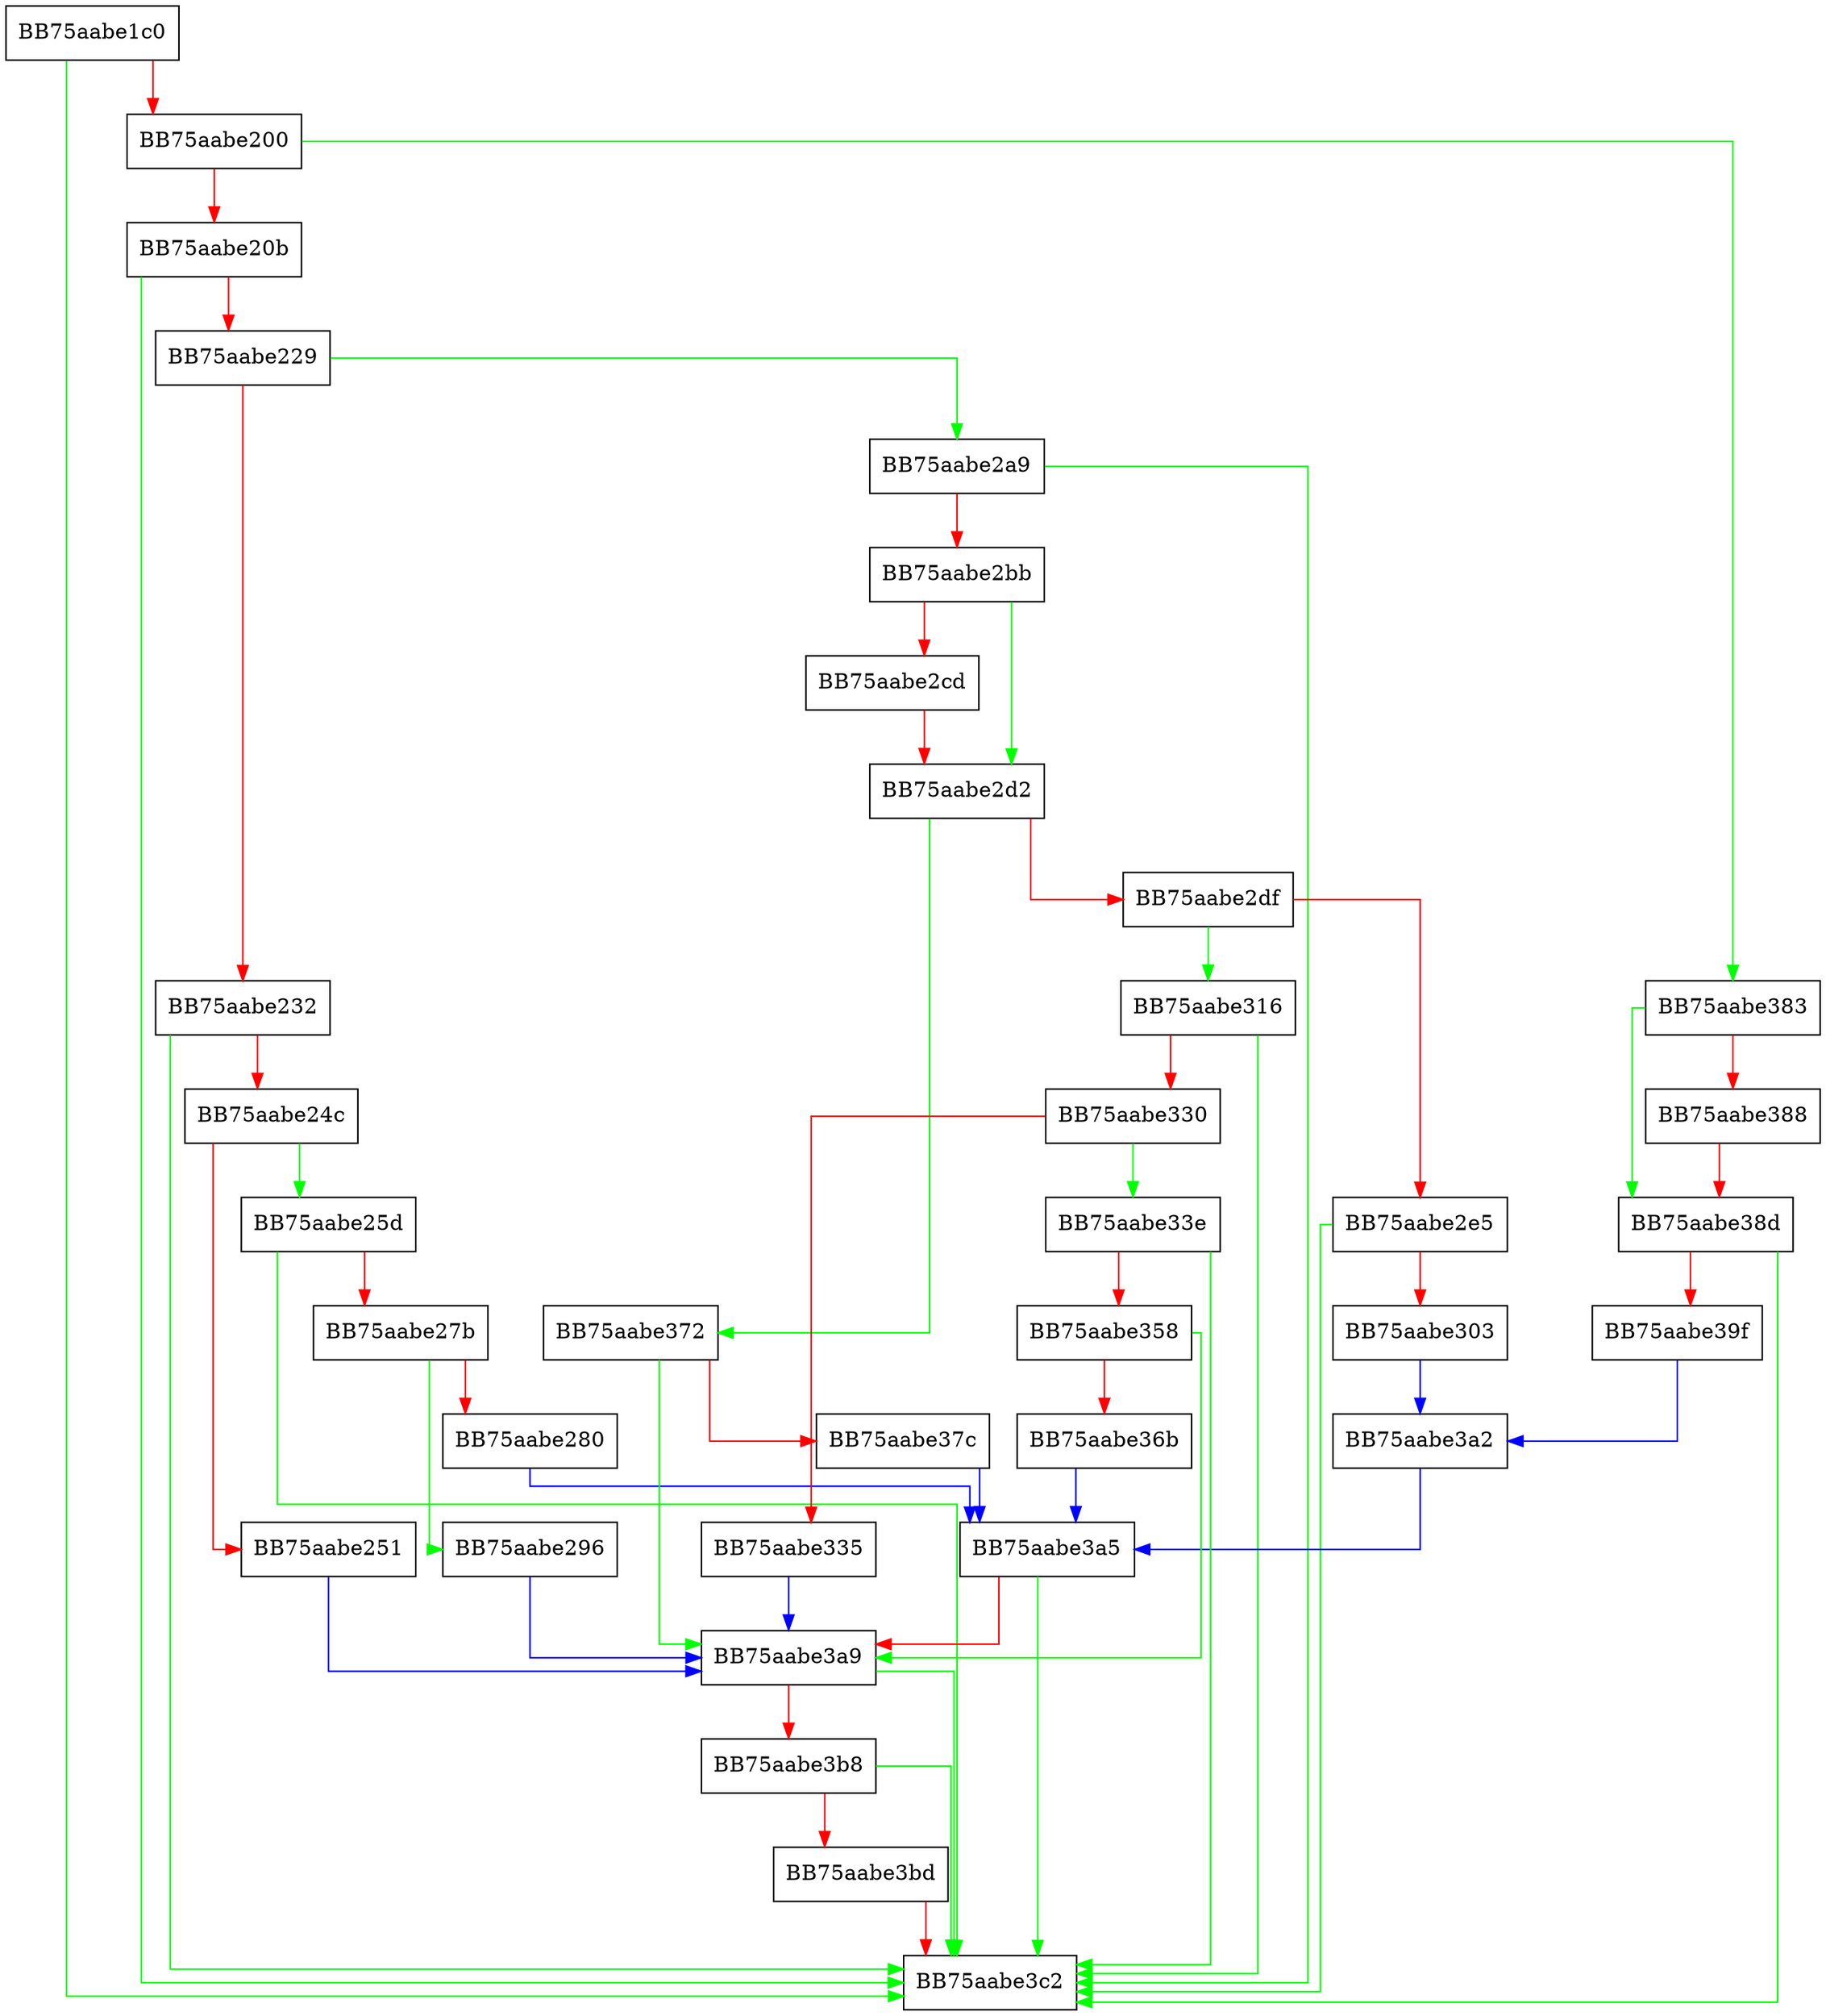 digraph getLength {
  node [shape="box"];
  graph [splines=ortho];
  BB75aabe1c0 -> BB75aabe3c2 [color="green"];
  BB75aabe1c0 -> BB75aabe200 [color="red"];
  BB75aabe200 -> BB75aabe383 [color="green"];
  BB75aabe200 -> BB75aabe20b [color="red"];
  BB75aabe20b -> BB75aabe3c2 [color="green"];
  BB75aabe20b -> BB75aabe229 [color="red"];
  BB75aabe229 -> BB75aabe2a9 [color="green"];
  BB75aabe229 -> BB75aabe232 [color="red"];
  BB75aabe232 -> BB75aabe3c2 [color="green"];
  BB75aabe232 -> BB75aabe24c [color="red"];
  BB75aabe24c -> BB75aabe25d [color="green"];
  BB75aabe24c -> BB75aabe251 [color="red"];
  BB75aabe251 -> BB75aabe3a9 [color="blue"];
  BB75aabe25d -> BB75aabe3c2 [color="green"];
  BB75aabe25d -> BB75aabe27b [color="red"];
  BB75aabe27b -> BB75aabe296 [color="green"];
  BB75aabe27b -> BB75aabe280 [color="red"];
  BB75aabe280 -> BB75aabe3a5 [color="blue"];
  BB75aabe296 -> BB75aabe3a9 [color="blue"];
  BB75aabe2a9 -> BB75aabe3c2 [color="green"];
  BB75aabe2a9 -> BB75aabe2bb [color="red"];
  BB75aabe2bb -> BB75aabe2d2 [color="green"];
  BB75aabe2bb -> BB75aabe2cd [color="red"];
  BB75aabe2cd -> BB75aabe2d2 [color="red"];
  BB75aabe2d2 -> BB75aabe372 [color="green"];
  BB75aabe2d2 -> BB75aabe2df [color="red"];
  BB75aabe2df -> BB75aabe316 [color="green"];
  BB75aabe2df -> BB75aabe2e5 [color="red"];
  BB75aabe2e5 -> BB75aabe3c2 [color="green"];
  BB75aabe2e5 -> BB75aabe303 [color="red"];
  BB75aabe303 -> BB75aabe3a2 [color="blue"];
  BB75aabe316 -> BB75aabe3c2 [color="green"];
  BB75aabe316 -> BB75aabe330 [color="red"];
  BB75aabe330 -> BB75aabe33e [color="green"];
  BB75aabe330 -> BB75aabe335 [color="red"];
  BB75aabe335 -> BB75aabe3a9 [color="blue"];
  BB75aabe33e -> BB75aabe3c2 [color="green"];
  BB75aabe33e -> BB75aabe358 [color="red"];
  BB75aabe358 -> BB75aabe3a9 [color="green"];
  BB75aabe358 -> BB75aabe36b [color="red"];
  BB75aabe36b -> BB75aabe3a5 [color="blue"];
  BB75aabe372 -> BB75aabe3a9 [color="green"];
  BB75aabe372 -> BB75aabe37c [color="red"];
  BB75aabe37c -> BB75aabe3a5 [color="blue"];
  BB75aabe383 -> BB75aabe38d [color="green"];
  BB75aabe383 -> BB75aabe388 [color="red"];
  BB75aabe388 -> BB75aabe38d [color="red"];
  BB75aabe38d -> BB75aabe3c2 [color="green"];
  BB75aabe38d -> BB75aabe39f [color="red"];
  BB75aabe39f -> BB75aabe3a2 [color="blue"];
  BB75aabe3a2 -> BB75aabe3a5 [color="blue"];
  BB75aabe3a5 -> BB75aabe3c2 [color="green"];
  BB75aabe3a5 -> BB75aabe3a9 [color="red"];
  BB75aabe3a9 -> BB75aabe3c2 [color="green"];
  BB75aabe3a9 -> BB75aabe3b8 [color="red"];
  BB75aabe3b8 -> BB75aabe3c2 [color="green"];
  BB75aabe3b8 -> BB75aabe3bd [color="red"];
  BB75aabe3bd -> BB75aabe3c2 [color="red"];
}